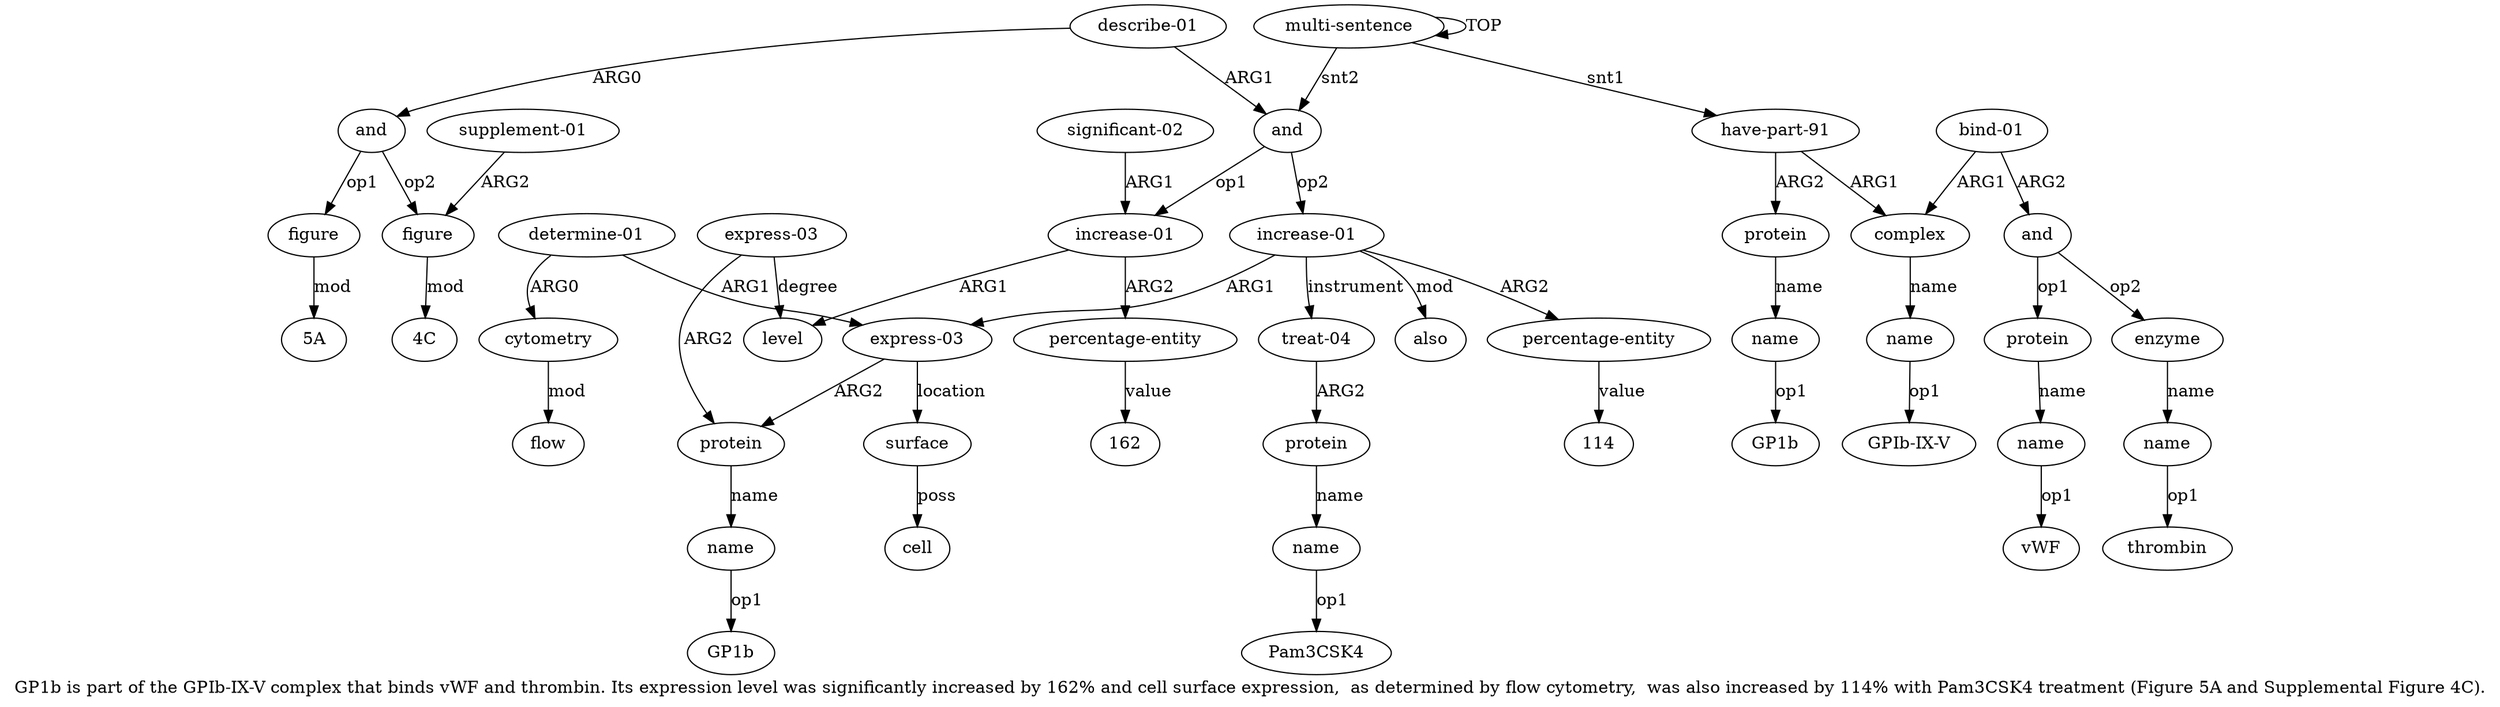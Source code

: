 digraph  {
	graph [label="GP1b is part of the GPIb-IX-V complex that binds vWF and thrombin. Its expression level was significantly increased by 162% and \
cell surface expression,  as determined by flow cytometry,  was also increased by 114% with Pam3CSK4 treatment (Figure 5A and Supplemental \
Figure 4C)."];
	node [label="\N"];
	a20	 [color=black,
		gold_ind=20,
		gold_label=name,
		label=name,
		test_ind=20,
		test_label=name];
	"a20 Pam3CSK4"	 [color=black,
		gold_ind=-1,
		gold_label=Pam3CSK4,
		label=Pam3CSK4,
		test_ind=-1,
		test_label=Pam3CSK4];
	a20 -> "a20 Pam3CSK4" [key=0,
	color=black,
	gold_label=op1,
	label=op1,
	test_label=op1];
a21 [color=black,
	gold_ind=21,
	gold_label="describe-01",
	label="describe-01",
	test_ind=21,
	test_label="describe-01"];
a22 [color=black,
	gold_ind=22,
	gold_label=and,
	label=and,
	test_ind=22,
	test_label=and];
a21 -> a22 [key=0,
color=black,
gold_label=ARG0,
label=ARG0,
test_label=ARG0];
a1 [color=black,
gold_ind=1,
gold_label=and,
label=and,
test_ind=1,
test_label=and];
a21 -> a1 [key=0,
color=black,
gold_label=ARG1,
label=ARG1,
test_label=ARG1];
a23 [color=black,
gold_ind=23,
gold_label=figure,
label=figure,
test_ind=23,
test_label=figure];
a22 -> a23 [key=0,
color=black,
gold_label=op1,
label=op1,
test_label=op1];
a24 [color=black,
gold_ind=24,
gold_label=figure,
label=figure,
test_ind=24,
test_label=figure];
a22 -> a24 [key=0,
color=black,
gold_label=op2,
label=op2,
test_label=op2];
"a23 5A" [color=black,
gold_ind=-1,
gold_label="5A",
label="5A",
test_ind=-1,
test_label="5A"];
a23 -> "a23 5A" [key=0,
color=black,
gold_label=mod,
label=mod,
test_label=mod];
"a24 4C" [color=black,
gold_ind=-1,
gold_label="4C",
label="4C",
test_ind=-1,
test_label="4C"];
a24 -> "a24 4C" [key=0,
color=black,
gold_label=mod,
label=mod,
test_label=mod];
a25 [color=black,
gold_ind=25,
gold_label="supplement-01",
label="supplement-01",
test_ind=25,
test_label="supplement-01"];
a25 -> a24 [key=0,
color=black,
gold_label=ARG2,
label=ARG2,
test_label=ARG2];
a26 [color=black,
gold_ind=26,
gold_label="have-part-91",
label="have-part-91",
test_ind=26,
test_label="have-part-91"];
a27 [color=black,
gold_ind=27,
gold_label=complex,
label=complex,
test_ind=27,
test_label=complex];
a26 -> a27 [key=0,
color=black,
gold_label=ARG1,
label=ARG1,
test_label=ARG1];
a35 [color=black,
gold_ind=35,
gold_label=protein,
label=protein,
test_ind=35,
test_label=protein];
a26 -> a35 [key=0,
color=black,
gold_label=ARG2,
label=ARG2,
test_label=ARG2];
a28 [color=black,
gold_ind=28,
gold_label=name,
label=name,
test_ind=28,
test_label=name];
a27 -> a28 [key=0,
color=black,
gold_label=name,
label=name,
test_label=name];
"a28 GPIb-IX-V" [color=black,
gold_ind=-1,
gold_label="GPIb-IX-V",
label="GPIb-IX-V",
test_ind=-1,
test_label="GPIb-IX-V"];
a28 -> "a28 GPIb-IX-V" [key=0,
color=black,
gold_label=op1,
label=op1,
test_label=op1];
a29 [color=black,
gold_ind=29,
gold_label="bind-01",
label="bind-01",
test_ind=29,
test_label="bind-01"];
a29 -> a27 [key=0,
color=black,
gold_label=ARG1,
label=ARG1,
test_label=ARG1];
a30 [color=black,
gold_ind=30,
gold_label=and,
label=and,
test_ind=30,
test_label=and];
a29 -> a30 [key=0,
color=black,
gold_label=ARG2,
label=ARG2,
test_label=ARG2];
a31 [color=black,
gold_ind=31,
gold_label=protein,
label=protein,
test_ind=31,
test_label=protein];
a32 [color=black,
gold_ind=32,
gold_label=name,
label=name,
test_ind=32,
test_label=name];
a31 -> a32 [key=0,
color=black,
gold_label=name,
label=name,
test_label=name];
a30 -> a31 [key=0,
color=black,
gold_label=op1,
label=op1,
test_label=op1];
a33 [color=black,
gold_ind=33,
gold_label=enzyme,
label=enzyme,
test_ind=33,
test_label=enzyme];
a30 -> a33 [key=0,
color=black,
gold_label=op2,
label=op2,
test_label=op2];
a36 [color=black,
gold_ind=36,
gold_label=name,
label=name,
test_ind=36,
test_label=name];
"a36 GP1b" [color=black,
gold_ind=-1,
gold_label=GP1b,
label=GP1b,
test_ind=-1,
test_label=GP1b];
a36 -> "a36 GP1b" [key=0,
color=black,
gold_label=op1,
label=op1,
test_label=op1];
a34 [color=black,
gold_ind=34,
gold_label=name,
label=name,
test_ind=34,
test_label=name];
a33 -> a34 [key=0,
color=black,
gold_label=name,
label=name,
test_label=name];
"a6 GP1b" [color=black,
gold_ind=-1,
gold_label=GP1b,
label=GP1b,
test_ind=-1,
test_label=GP1b];
a35 -> a36 [key=0,
color=black,
gold_label=name,
label=name,
test_label=name];
"a34 thrombin" [color=black,
gold_ind=-1,
gold_label=thrombin,
label=thrombin,
test_ind=-1,
test_label=thrombin];
a34 -> "a34 thrombin" [key=0,
color=black,
gold_label=op1,
label=op1,
test_label=op1];
"a32 vWF" [color=black,
gold_ind=-1,
gold_label=vWF,
label=vWF,
test_ind=-1,
test_label=vWF];
a32 -> "a32 vWF" [key=0,
color=black,
gold_label=op1,
label=op1,
test_label=op1];
"a7 162" [color=black,
gold_ind=-1,
gold_label=162,
label=162,
test_ind=-1,
test_label=162];
a15 [color=black,
gold_ind=15,
gold_label=flow,
label=flow,
test_ind=15,
test_label=flow];
a14 [color=black,
gold_ind=14,
gold_label=cytometry,
label=cytometry,
test_ind=14,
test_label=cytometry];
a14 -> a15 [key=0,
color=black,
gold_label=mod,
label=mod,
test_label=mod];
a17 [color=black,
gold_ind=17,
gold_label=also,
label=also,
test_ind=17,
test_label=also];
a16 [color=black,
gold_ind=16,
gold_label="percentage-entity",
label="percentage-entity",
test_ind=16,
test_label="percentage-entity"];
"a16 114" [color=black,
gold_ind=-1,
gold_label=114,
label=114,
test_ind=-1,
test_label=114];
a16 -> "a16 114" [key=0,
color=black,
gold_label=value,
label=value,
test_label=value];
a11 [color=black,
gold_ind=11,
gold_label=surface,
label=surface,
test_ind=11,
test_label=surface];
a12 [color=black,
gold_ind=12,
gold_label=cell,
label=cell,
test_ind=12,
test_label=cell];
a11 -> a12 [key=0,
color=black,
gold_label=poss,
label=poss,
test_label=poss];
a10 [color=black,
gold_ind=10,
gold_label="express-03",
label="express-03",
test_ind=10,
test_label="express-03"];
a10 -> a11 [key=0,
color=black,
gold_label=location,
label=location,
test_label=location];
a5 [color=black,
gold_ind=5,
gold_label=protein,
label=protein,
test_ind=5,
test_label=protein];
a10 -> a5 [key=0,
color=black,
gold_label=ARG2,
label=ARG2,
test_label=ARG2];
a13 [color=black,
gold_ind=13,
gold_label="determine-01",
label="determine-01",
test_ind=13,
test_label="determine-01"];
a13 -> a14 [key=0,
color=black,
gold_label=ARG0,
label=ARG0,
test_label=ARG0];
a13 -> a10 [key=0,
color=black,
gold_label=ARG1,
label=ARG1,
test_label=ARG1];
a19 [color=black,
gold_ind=19,
gold_label=protein,
label=protein,
test_ind=19,
test_label=protein];
a19 -> a20 [key=0,
color=black,
gold_label=name,
label=name,
test_label=name];
a18 [color=black,
gold_ind=18,
gold_label="treat-04",
label="treat-04",
test_ind=18,
test_label="treat-04"];
a18 -> a19 [key=0,
color=black,
gold_label=ARG2,
label=ARG2,
test_label=ARG2];
a2 [color=black,
gold_ind=2,
gold_label="increase-01",
label="increase-01",
test_ind=2,
test_label="increase-01"];
a1 -> a2 [key=0,
color=black,
gold_label=op1,
label=op1,
test_label=op1];
a9 [color=black,
gold_ind=9,
gold_label="increase-01",
label="increase-01",
test_ind=9,
test_label="increase-01"];
a1 -> a9 [key=0,
color=black,
gold_label=op2,
label=op2,
test_label=op2];
a0 [color=black,
gold_ind=0,
gold_label="multi-sentence",
label="multi-sentence",
test_ind=0,
test_label="multi-sentence"];
a0 -> a26 [key=0,
color=black,
gold_label=snt1,
label=snt1,
test_label=snt1];
a0 -> a1 [key=0,
color=black,
gold_label=snt2,
label=snt2,
test_label=snt2];
a0 -> a0 [key=0,
color=black,
gold_label=TOP,
label=TOP,
test_label=TOP];
a3 [color=black,
gold_ind=3,
gold_label=level,
label=level,
test_ind=3,
test_label=level];
a2 -> a3 [key=0,
color=black,
gold_label=ARG1,
label=ARG1,
test_label=ARG1];
a7 [color=black,
gold_ind=7,
gold_label="percentage-entity",
label="percentage-entity",
test_ind=7,
test_label="percentage-entity"];
a2 -> a7 [key=0,
color=black,
gold_label=ARG2,
label=ARG2,
test_label=ARG2];
a6 [color=black,
gold_ind=6,
gold_label=name,
label=name,
test_ind=6,
test_label=name];
a5 -> a6 [key=0,
color=black,
gold_label=name,
label=name,
test_label=name];
a4 [color=black,
gold_ind=4,
gold_label="express-03",
label="express-03",
test_ind=4,
test_label="express-03"];
a4 -> a3 [key=0,
color=black,
gold_label=degree,
label=degree,
test_label=degree];
a4 -> a5 [key=0,
color=black,
gold_label=ARG2,
label=ARG2,
test_label=ARG2];
a7 -> "a7 162" [key=0,
color=black,
gold_label=value,
label=value,
test_label=value];
a6 -> "a6 GP1b" [key=0,
color=black,
gold_label=op1,
label=op1,
test_label=op1];
a9 -> a17 [key=0,
color=black,
gold_label=mod,
label=mod,
test_label=mod];
a9 -> a16 [key=0,
color=black,
gold_label=ARG2,
label=ARG2,
test_label=ARG2];
a9 -> a10 [key=0,
color=black,
gold_label=ARG1,
label=ARG1,
test_label=ARG1];
a9 -> a18 [key=0,
color=black,
gold_label=instrument,
label=instrument,
test_label=instrument];
a8 [color=black,
gold_ind=8,
gold_label="significant-02",
label="significant-02",
test_ind=8,
test_label="significant-02"];
a8 -> a2 [key=0,
color=black,
gold_label=ARG1,
label=ARG1,
test_label=ARG1];
}
